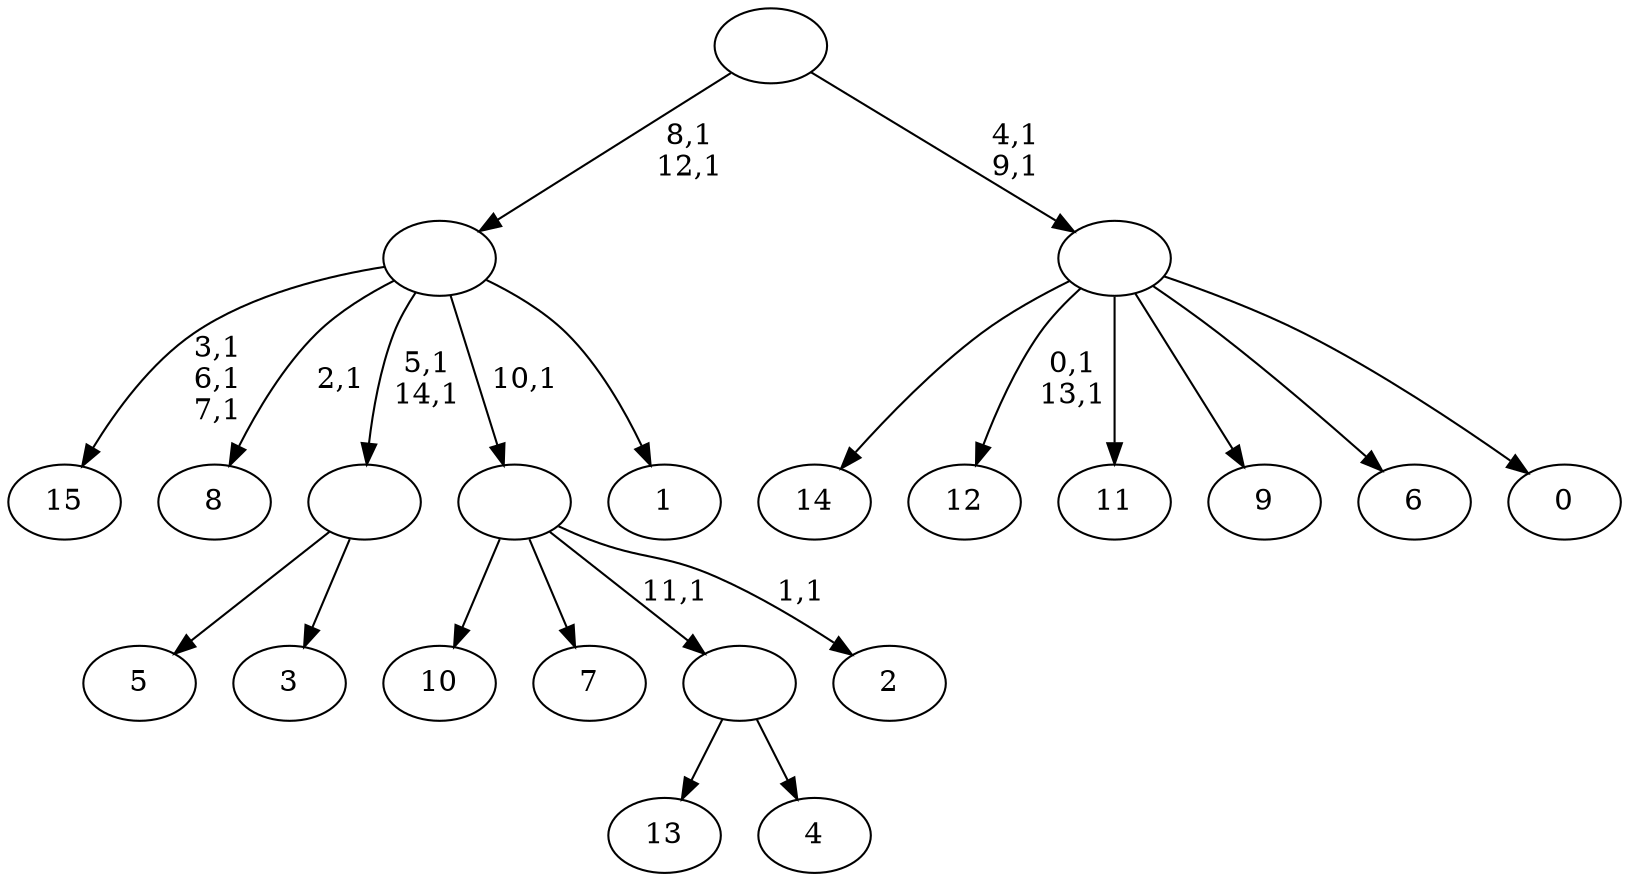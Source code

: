 digraph T {
	31 [label="15"]
	27 [label="14"]
	26 [label="13"]
	25 [label="12"]
	22 [label="11"]
	21 [label="10"]
	20 [label="9"]
	19 [label="8"]
	17 [label="7"]
	16 [label="6"]
	15 [label="5"]
	14 [label="4"]
	13 [label=""]
	12 [label="3"]
	11 [label=""]
	9 [label="2"]
	7 [label=""]
	6 [label="1"]
	5 [label=""]
	3 [label="0"]
	2 [label=""]
	0 [label=""]
	13 -> 26 [label=""]
	13 -> 14 [label=""]
	11 -> 15 [label=""]
	11 -> 12 [label=""]
	7 -> 9 [label="1,1"]
	7 -> 21 [label=""]
	7 -> 17 [label=""]
	7 -> 13 [label="11,1"]
	5 -> 11 [label="5,1\n14,1"]
	5 -> 19 [label="2,1"]
	5 -> 31 [label="3,1\n6,1\n7,1"]
	5 -> 7 [label="10,1"]
	5 -> 6 [label=""]
	2 -> 25 [label="0,1\n13,1"]
	2 -> 27 [label=""]
	2 -> 22 [label=""]
	2 -> 20 [label=""]
	2 -> 16 [label=""]
	2 -> 3 [label=""]
	0 -> 2 [label="4,1\n9,1"]
	0 -> 5 [label="8,1\n12,1"]
}
